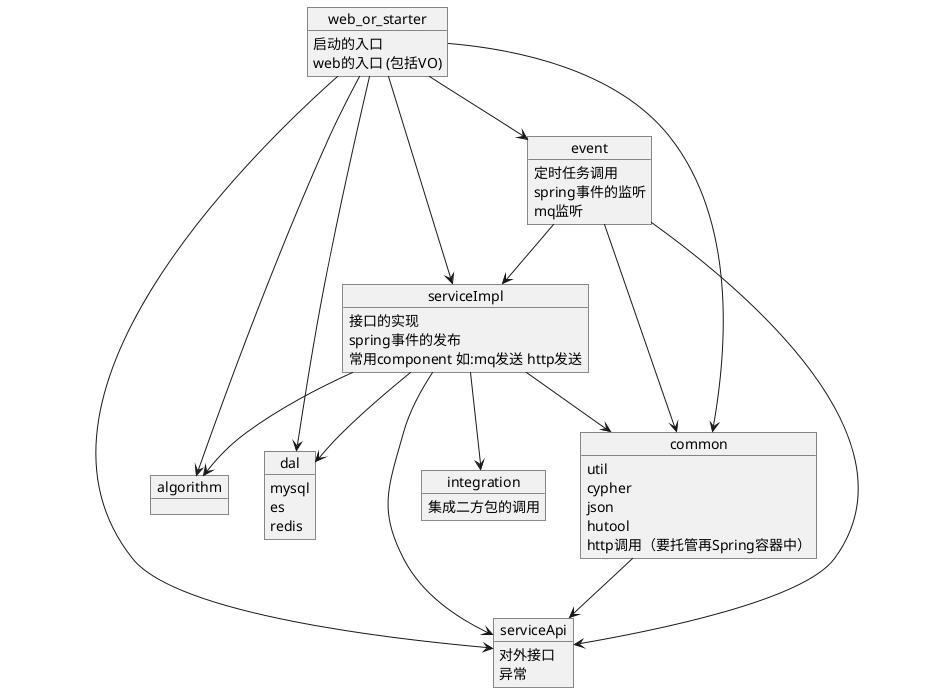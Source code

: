 @startuml

object algorithm
object integration{
    集成二方包的调用
}
object common{
util
cypher
json
hutool
http调用（要托管再Spring容器中）
}
object event{
定时任务调用

spring事件的监听
mq监听
}
object serviceApi{
对外接口
异常
}
object serviceImpl{
接口的实现
spring事件的发布
常用component 如:mq发送 http发送
}
object dal{
mysql
es
redis
}
object web_or_starter{
启动的入口
web的入口 (包括VO)
}

web_or_starter --> dal
web_or_starter --> serviceApi
web_or_starter --> serviceImpl
web_or_starter --> event
web_or_starter --> common
web_or_starter --> algorithm

serviceImpl --> serviceApi
serviceImpl --> dal
serviceImpl --> common
serviceImpl --> algorithm
serviceImpl --> integration

event --> serviceApi
event --> serviceImpl
event --> common


common --> serviceApi

@enduml
